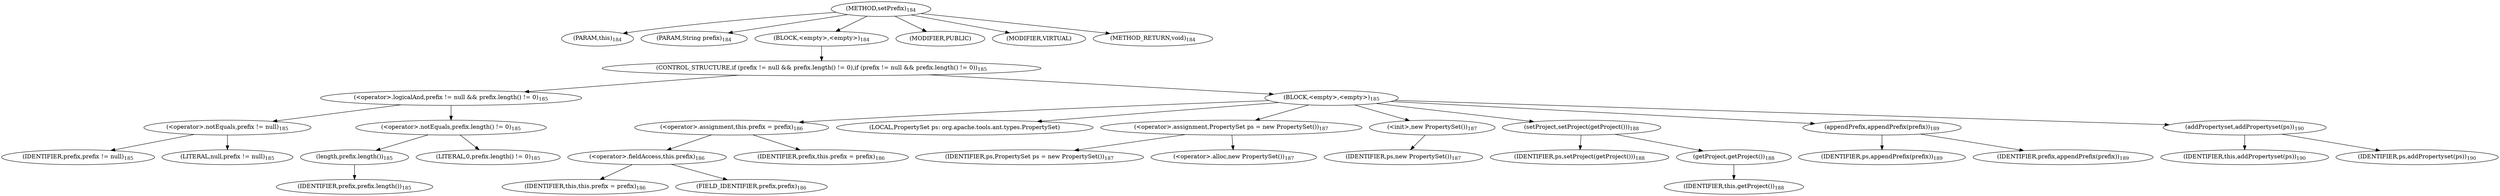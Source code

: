 digraph "setPrefix" {  
"158" [label = <(METHOD,setPrefix)<SUB>184</SUB>> ]
"8" [label = <(PARAM,this)<SUB>184</SUB>> ]
"159" [label = <(PARAM,String prefix)<SUB>184</SUB>> ]
"160" [label = <(BLOCK,&lt;empty&gt;,&lt;empty&gt;)<SUB>184</SUB>> ]
"161" [label = <(CONTROL_STRUCTURE,if (prefix != null &amp;&amp; prefix.length() != 0),if (prefix != null &amp;&amp; prefix.length() != 0))<SUB>185</SUB>> ]
"162" [label = <(&lt;operator&gt;.logicalAnd,prefix != null &amp;&amp; prefix.length() != 0)<SUB>185</SUB>> ]
"163" [label = <(&lt;operator&gt;.notEquals,prefix != null)<SUB>185</SUB>> ]
"164" [label = <(IDENTIFIER,prefix,prefix != null)<SUB>185</SUB>> ]
"165" [label = <(LITERAL,null,prefix != null)<SUB>185</SUB>> ]
"166" [label = <(&lt;operator&gt;.notEquals,prefix.length() != 0)<SUB>185</SUB>> ]
"167" [label = <(length,prefix.length())<SUB>185</SUB>> ]
"168" [label = <(IDENTIFIER,prefix,prefix.length())<SUB>185</SUB>> ]
"169" [label = <(LITERAL,0,prefix.length() != 0)<SUB>185</SUB>> ]
"170" [label = <(BLOCK,&lt;empty&gt;,&lt;empty&gt;)<SUB>185</SUB>> ]
"171" [label = <(&lt;operator&gt;.assignment,this.prefix = prefix)<SUB>186</SUB>> ]
"172" [label = <(&lt;operator&gt;.fieldAccess,this.prefix)<SUB>186</SUB>> ]
"7" [label = <(IDENTIFIER,this,this.prefix = prefix)<SUB>186</SUB>> ]
"173" [label = <(FIELD_IDENTIFIER,prefix,prefix)<SUB>186</SUB>> ]
"174" [label = <(IDENTIFIER,prefix,this.prefix = prefix)<SUB>186</SUB>> ]
"10" [label = <(LOCAL,PropertySet ps: org.apache.tools.ant.types.PropertySet)> ]
"175" [label = <(&lt;operator&gt;.assignment,PropertySet ps = new PropertySet())<SUB>187</SUB>> ]
"176" [label = <(IDENTIFIER,ps,PropertySet ps = new PropertySet())<SUB>187</SUB>> ]
"177" [label = <(&lt;operator&gt;.alloc,new PropertySet())<SUB>187</SUB>> ]
"178" [label = <(&lt;init&gt;,new PropertySet())<SUB>187</SUB>> ]
"9" [label = <(IDENTIFIER,ps,new PropertySet())<SUB>187</SUB>> ]
"179" [label = <(setProject,setProject(getProject()))<SUB>188</SUB>> ]
"180" [label = <(IDENTIFIER,ps,setProject(getProject()))<SUB>188</SUB>> ]
"181" [label = <(getProject,getProject())<SUB>188</SUB>> ]
"11" [label = <(IDENTIFIER,this,getProject())<SUB>188</SUB>> ]
"182" [label = <(appendPrefix,appendPrefix(prefix))<SUB>189</SUB>> ]
"183" [label = <(IDENTIFIER,ps,appendPrefix(prefix))<SUB>189</SUB>> ]
"184" [label = <(IDENTIFIER,prefix,appendPrefix(prefix))<SUB>189</SUB>> ]
"185" [label = <(addPropertyset,addPropertyset(ps))<SUB>190</SUB>> ]
"12" [label = <(IDENTIFIER,this,addPropertyset(ps))<SUB>190</SUB>> ]
"186" [label = <(IDENTIFIER,ps,addPropertyset(ps))<SUB>190</SUB>> ]
"187" [label = <(MODIFIER,PUBLIC)> ]
"188" [label = <(MODIFIER,VIRTUAL)> ]
"189" [label = <(METHOD_RETURN,void)<SUB>184</SUB>> ]
  "158" -> "8" 
  "158" -> "159" 
  "158" -> "160" 
  "158" -> "187" 
  "158" -> "188" 
  "158" -> "189" 
  "160" -> "161" 
  "161" -> "162" 
  "161" -> "170" 
  "162" -> "163" 
  "162" -> "166" 
  "163" -> "164" 
  "163" -> "165" 
  "166" -> "167" 
  "166" -> "169" 
  "167" -> "168" 
  "170" -> "171" 
  "170" -> "10" 
  "170" -> "175" 
  "170" -> "178" 
  "170" -> "179" 
  "170" -> "182" 
  "170" -> "185" 
  "171" -> "172" 
  "171" -> "174" 
  "172" -> "7" 
  "172" -> "173" 
  "175" -> "176" 
  "175" -> "177" 
  "178" -> "9" 
  "179" -> "180" 
  "179" -> "181" 
  "181" -> "11" 
  "182" -> "183" 
  "182" -> "184" 
  "185" -> "12" 
  "185" -> "186" 
}
